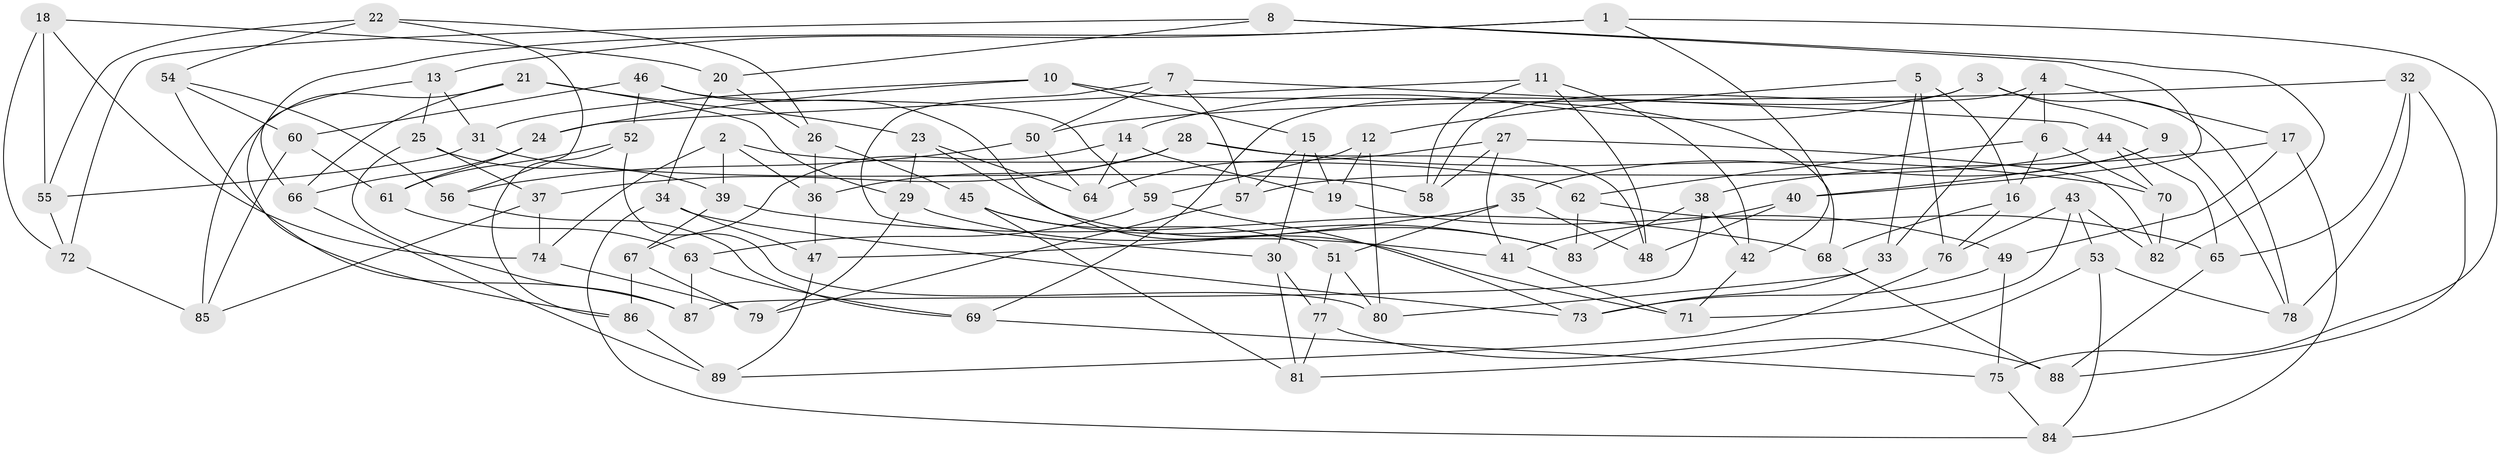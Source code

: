 // coarse degree distribution, {6: 0.4423076923076923, 3: 0.038461538461538464, 5: 0.2692307692307692, 4: 0.25}
// Generated by graph-tools (version 1.1) at 2025/24/03/03/25 07:24:28]
// undirected, 89 vertices, 178 edges
graph export_dot {
graph [start="1"]
  node [color=gray90,style=filled];
  1;
  2;
  3;
  4;
  5;
  6;
  7;
  8;
  9;
  10;
  11;
  12;
  13;
  14;
  15;
  16;
  17;
  18;
  19;
  20;
  21;
  22;
  23;
  24;
  25;
  26;
  27;
  28;
  29;
  30;
  31;
  32;
  33;
  34;
  35;
  36;
  37;
  38;
  39;
  40;
  41;
  42;
  43;
  44;
  45;
  46;
  47;
  48;
  49;
  50;
  51;
  52;
  53;
  54;
  55;
  56;
  57;
  58;
  59;
  60;
  61;
  62;
  63;
  64;
  65;
  66;
  67;
  68;
  69;
  70;
  71;
  72;
  73;
  74;
  75;
  76;
  77;
  78;
  79;
  80;
  81;
  82;
  83;
  84;
  85;
  86;
  87;
  88;
  89;
  1 -- 42;
  1 -- 13;
  1 -- 66;
  1 -- 75;
  2 -- 62;
  2 -- 36;
  2 -- 74;
  2 -- 39;
  3 -- 9;
  3 -- 78;
  3 -- 14;
  3 -- 69;
  4 -- 17;
  4 -- 33;
  4 -- 58;
  4 -- 6;
  5 -- 16;
  5 -- 33;
  5 -- 12;
  5 -- 76;
  6 -- 16;
  6 -- 70;
  6 -- 62;
  7 -- 30;
  7 -- 50;
  7 -- 44;
  7 -- 57;
  8 -- 40;
  8 -- 20;
  8 -- 82;
  8 -- 72;
  9 -- 40;
  9 -- 78;
  9 -- 35;
  10 -- 31;
  10 -- 68;
  10 -- 24;
  10 -- 15;
  11 -- 24;
  11 -- 48;
  11 -- 42;
  11 -- 58;
  12 -- 59;
  12 -- 19;
  12 -- 80;
  13 -- 86;
  13 -- 25;
  13 -- 31;
  14 -- 67;
  14 -- 19;
  14 -- 64;
  15 -- 57;
  15 -- 19;
  15 -- 30;
  16 -- 68;
  16 -- 76;
  17 -- 84;
  17 -- 38;
  17 -- 49;
  18 -- 72;
  18 -- 74;
  18 -- 20;
  18 -- 55;
  19 -- 49;
  20 -- 34;
  20 -- 26;
  21 -- 29;
  21 -- 23;
  21 -- 85;
  21 -- 66;
  22 -- 55;
  22 -- 54;
  22 -- 56;
  22 -- 26;
  23 -- 83;
  23 -- 29;
  23 -- 64;
  24 -- 61;
  24 -- 66;
  25 -- 87;
  25 -- 37;
  25 -- 39;
  26 -- 36;
  26 -- 45;
  27 -- 58;
  27 -- 41;
  27 -- 82;
  27 -- 64;
  28 -- 36;
  28 -- 37;
  28 -- 70;
  28 -- 48;
  29 -- 41;
  29 -- 79;
  30 -- 81;
  30 -- 77;
  31 -- 58;
  31 -- 55;
  32 -- 88;
  32 -- 65;
  32 -- 50;
  32 -- 78;
  33 -- 73;
  33 -- 80;
  34 -- 73;
  34 -- 47;
  34 -- 84;
  35 -- 51;
  35 -- 48;
  35 -- 47;
  36 -- 47;
  37 -- 74;
  37 -- 85;
  38 -- 42;
  38 -- 83;
  38 -- 87;
  39 -- 68;
  39 -- 67;
  40 -- 48;
  40 -- 41;
  41 -- 71;
  42 -- 71;
  43 -- 82;
  43 -- 71;
  43 -- 76;
  43 -- 53;
  44 -- 65;
  44 -- 70;
  44 -- 57;
  45 -- 83;
  45 -- 81;
  45 -- 51;
  46 -- 71;
  46 -- 52;
  46 -- 59;
  46 -- 60;
  47 -- 89;
  49 -- 75;
  49 -- 73;
  50 -- 56;
  50 -- 64;
  51 -- 80;
  51 -- 77;
  52 -- 61;
  52 -- 80;
  52 -- 86;
  53 -- 81;
  53 -- 78;
  53 -- 84;
  54 -- 60;
  54 -- 87;
  54 -- 56;
  55 -- 72;
  56 -- 69;
  57 -- 79;
  59 -- 73;
  59 -- 63;
  60 -- 61;
  60 -- 85;
  61 -- 63;
  62 -- 83;
  62 -- 65;
  63 -- 69;
  63 -- 87;
  65 -- 88;
  66 -- 89;
  67 -- 79;
  67 -- 86;
  68 -- 88;
  69 -- 75;
  70 -- 82;
  72 -- 85;
  74 -- 79;
  75 -- 84;
  76 -- 89;
  77 -- 88;
  77 -- 81;
  86 -- 89;
}
